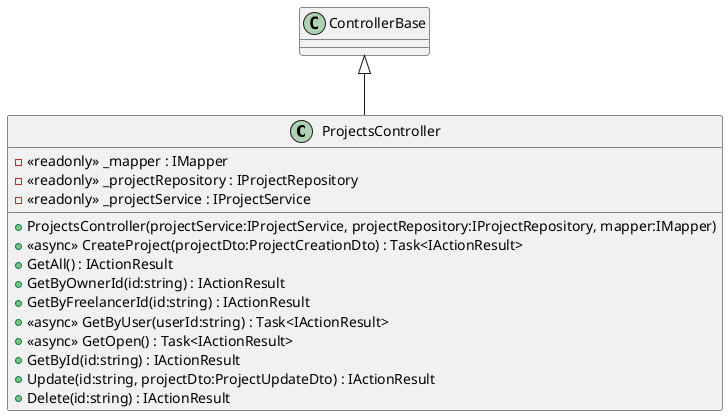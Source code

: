 @startuml
class ProjectsController {
    - <<readonly>> _mapper : IMapper
    - <<readonly>> _projectRepository : IProjectRepository
    - <<readonly>> _projectService : IProjectService
    + ProjectsController(projectService:IProjectService, projectRepository:IProjectRepository, mapper:IMapper)
    + <<async>> CreateProject(projectDto:ProjectCreationDto) : Task<IActionResult>
    + GetAll() : IActionResult
    + GetByOwnerId(id:string) : IActionResult
    + GetByFreelancerId(id:string) : IActionResult
    + <<async>> GetByUser(userId:string) : Task<IActionResult>
    + <<async>> GetOpen() : Task<IActionResult>
    + GetById(id:string) : IActionResult
    + Update(id:string, projectDto:ProjectUpdateDto) : IActionResult
    + Delete(id:string) : IActionResult
}
ControllerBase <|-- ProjectsController
@enduml
